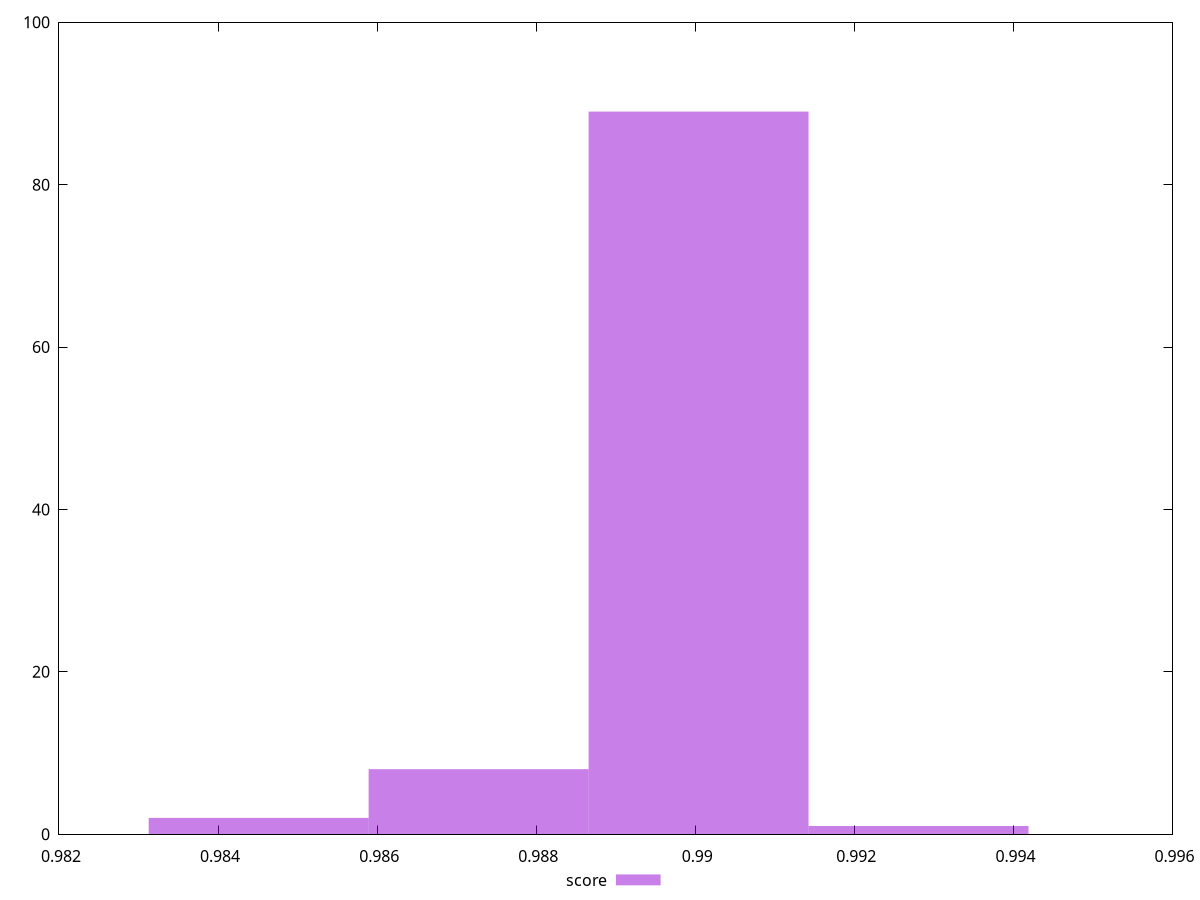 reset
set terminal svg size 640, 490 enhanced background rgb 'white'
set output "reprap/bootup-time/samples/pages+cached/score/histogram.svg"

$score <<EOF
0.9900412278539223 89
0.9872757495638276 8
0.9845102712737328 2
0.9928067061440171 1
EOF

set key outside below
set boxwidth 0.002765478290094755
set yrange [0:100]
set style fill transparent solid 0.5 noborder

plot \
  $score title "score" with boxes, \


reset